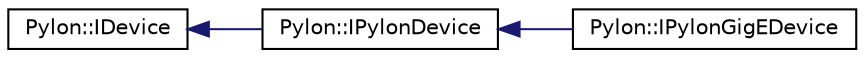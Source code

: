 digraph "Graphical Class Hierarchy"
{
  edge [fontname="Helvetica",fontsize="10",labelfontname="Helvetica",labelfontsize="10"];
  node [fontname="Helvetica",fontsize="10",shape=record];
  rankdir="LR";
  Node1 [label="Pylon::IDevice",height=0.2,width=0.4,color="black", fillcolor="white", style="filled",URL="$struct_pylon_1_1_i_device.html",tooltip="Low Level API: The interface implemented by all device objects. "];
  Node1 -> Node2 [dir="back",color="midnightblue",fontsize="10",style="solid",fontname="Helvetica"];
  Node2 [label="Pylon::IPylonDevice",height=0.2,width=0.4,color="black", fillcolor="white", style="filled",URL="$struct_pylon_1_1_i_pylon_device.html",tooltip="Low Level API: Interface for camera objects. "];
  Node2 -> Node3 [dir="back",color="midnightblue",fontsize="10",style="solid",fontname="Helvetica"];
  Node3 [label="Pylon::IPylonGigEDevice",height=0.2,width=0.4,color="black", fillcolor="white", style="filled",URL="$struct_pylon_1_1_i_pylon_gig_e_device.html",tooltip="Low Level API: The interface for Basler GigE camera devices. "];
}

